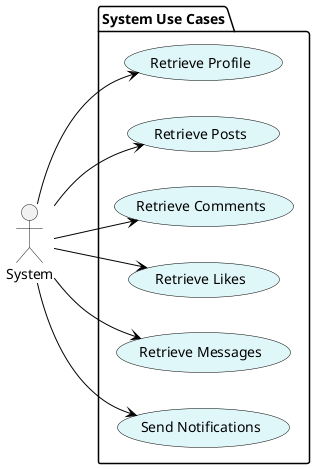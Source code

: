 @startuml
left to right direction
skinparam usecase {
  BackgroundColor #E0F7FA
  BorderColor Black
  ArrowColor Black
}

actor System

package "System Use Cases" {
  usecase "Retrieve Profile" as SYS1
  usecase "Retrieve Posts" as SYS2
  usecase "Retrieve Comments" as SYS3
  usecase "Retrieve Likes" as SYS4
  usecase "Retrieve Messages" as SYS5
  usecase "Send Notifications" as SYS6
}

System --> SYS1
System --> SYS2
System --> SYS3
System --> SYS4
System --> SYS5
System --> SYS6
@enduml
